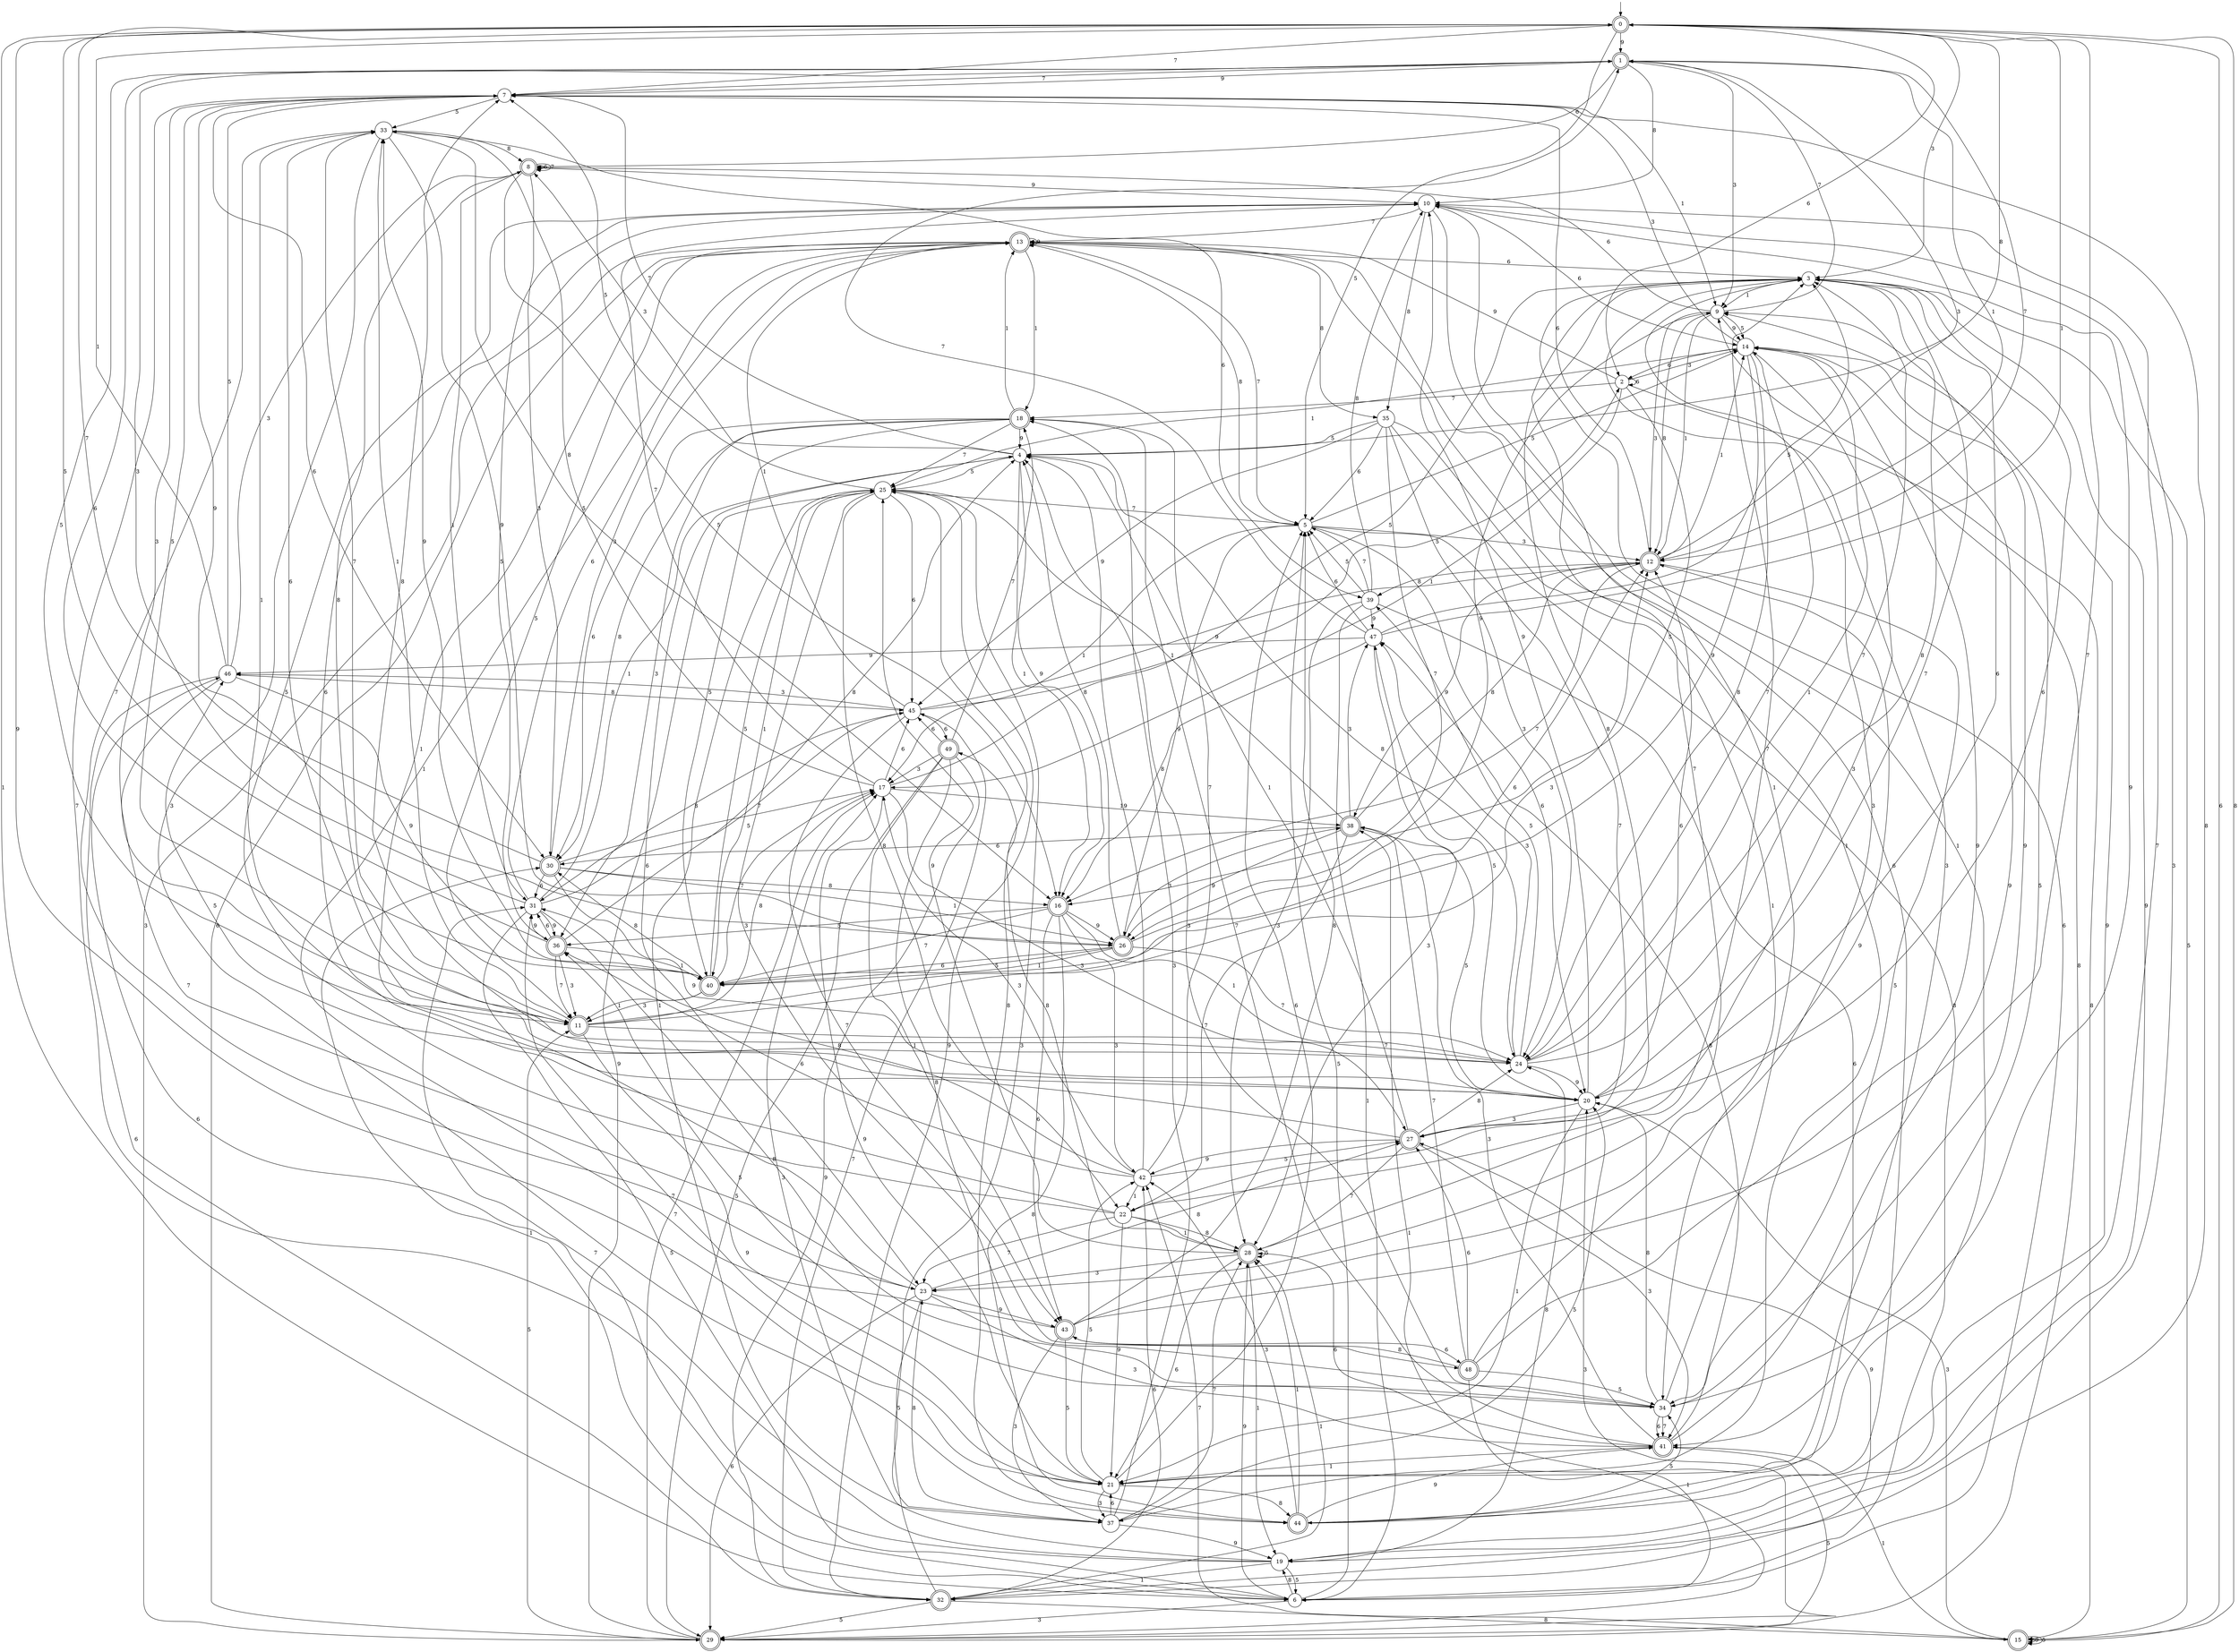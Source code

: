 digraph g {

	s0 [shape="doublecircle" label="0"];
	s1 [shape="doublecircle" label="1"];
	s2 [shape="circle" label="2"];
	s3 [shape="circle" label="3"];
	s4 [shape="circle" label="4"];
	s5 [shape="circle" label="5"];
	s6 [shape="circle" label="6"];
	s7 [shape="circle" label="7"];
	s8 [shape="doublecircle" label="8"];
	s9 [shape="circle" label="9"];
	s10 [shape="circle" label="10"];
	s11 [shape="doublecircle" label="11"];
	s12 [shape="doublecircle" label="12"];
	s13 [shape="doublecircle" label="13"];
	s14 [shape="circle" label="14"];
	s15 [shape="doublecircle" label="15"];
	s16 [shape="doublecircle" label="16"];
	s17 [shape="circle" label="17"];
	s18 [shape="doublecircle" label="18"];
	s19 [shape="circle" label="19"];
	s20 [shape="circle" label="20"];
	s21 [shape="circle" label="21"];
	s22 [shape="circle" label="22"];
	s23 [shape="circle" label="23"];
	s24 [shape="circle" label="24"];
	s25 [shape="circle" label="25"];
	s26 [shape="doublecircle" label="26"];
	s27 [shape="doublecircle" label="27"];
	s28 [shape="doublecircle" label="28"];
	s29 [shape="doublecircle" label="29"];
	s30 [shape="doublecircle" label="30"];
	s31 [shape="circle" label="31"];
	s32 [shape="doublecircle" label="32"];
	s33 [shape="circle" label="33"];
	s34 [shape="circle" label="34"];
	s35 [shape="circle" label="35"];
	s36 [shape="doublecircle" label="36"];
	s37 [shape="circle" label="37"];
	s38 [shape="doublecircle" label="38"];
	s39 [shape="circle" label="39"];
	s40 [shape="doublecircle" label="40"];
	s41 [shape="doublecircle" label="41"];
	s42 [shape="circle" label="42"];
	s43 [shape="doublecircle" label="43"];
	s44 [shape="doublecircle" label="44"];
	s45 [shape="circle" label="45"];
	s46 [shape="circle" label="46"];
	s47 [shape="circle" label="47"];
	s48 [shape="doublecircle" label="48"];
	s49 [shape="doublecircle" label="49"];
	s0 -> s1 [label="9"];
	s0 -> s2 [label="6"];
	s0 -> s3 [label="3"];
	s0 -> s4 [label="8"];
	s0 -> s5 [label="5"];
	s0 -> s6 [label="1"];
	s0 -> s7 [label="7"];
	s1 -> s7 [label="9"];
	s1 -> s8 [label="6"];
	s1 -> s9 [label="3"];
	s1 -> s10 [label="8"];
	s1 -> s11 [label="5"];
	s1 -> s12 [label="1"];
	s1 -> s12 [label="7"];
	s2 -> s13 [label="9"];
	s2 -> s2 [label="6"];
	s2 -> s14 [label="3"];
	s2 -> s15 [label="8"];
	s2 -> s16 [label="5"];
	s2 -> s17 [label="1"];
	s2 -> s18 [label="7"];
	s3 -> s19 [label="9"];
	s3 -> s20 [label="6"];
	s3 -> s21 [label="3"];
	s3 -> s22 [label="8"];
	s3 -> s15 [label="5"];
	s3 -> s9 [label="1"];
	s3 -> s23 [label="7"];
	s4 -> s16 [label="9"];
	s4 -> s23 [label="6"];
	s4 -> s8 [label="3"];
	s4 -> s24 [label="8"];
	s4 -> s25 [label="5"];
	s4 -> s16 [label="1"];
	s4 -> s7 [label="7"];
	s5 -> s26 [label="9"];
	s5 -> s20 [label="6"];
	s5 -> s12 [label="3"];
	s5 -> s13 [label="8"];
	s5 -> s14 [label="5"];
	s5 -> s17 [label="1"];
	s5 -> s27 [label="7"];
	s6 -> s28 [label="9"];
	s6 -> s3 [label="6"];
	s6 -> s29 [label="3"];
	s6 -> s19 [label="8"];
	s6 -> s5 [label="5"];
	s6 -> s30 [label="1"];
	s6 -> s31 [label="7"];
	s7 -> s26 [label="9"];
	s7 -> s30 [label="6"];
	s7 -> s11 [label="3"];
	s7 -> s32 [label="8"];
	s7 -> s33 [label="5"];
	s7 -> s9 [label="1"];
	s7 -> s1 [label="7"];
	s8 -> s10 [label="9"];
	s8 -> s8 [label="6"];
	s8 -> s30 [label="3"];
	s8 -> s24 [label="8"];
	s8 -> s16 [label="5"];
	s8 -> s31 [label="1"];
	s8 -> s8 [label="7"];
	s9 -> s14 [label="9"];
	s9 -> s8 [label="6"];
	s9 -> s12 [label="3"];
	s9 -> s12 [label="8"];
	s9 -> s14 [label="5"];
	s9 -> s12 [label="1"];
	s9 -> s1 [label="7"];
	s10 -> s34 [label="9"];
	s10 -> s14 [label="6"];
	s10 -> s19 [label="3"];
	s10 -> s35 [label="8"];
	s10 -> s36 [label="5"];
	s10 -> s37 [label="1"];
	s10 -> s13 [label="7"];
	s11 -> s21 [label="9"];
	s11 -> s12 [label="6"];
	s11 -> s12 [label="3"];
	s11 -> s17 [label="8"];
	s11 -> s7 [label="5"];
	s11 -> s33 [label="1"];
	s11 -> s24 [label="7"];
	s12 -> s38 [label="9"];
	s12 -> s7 [label="6"];
	s12 -> s1 [label="3"];
	s12 -> s39 [label="8"];
	s12 -> s34 [label="5"];
	s12 -> s14 [label="1"];
	s12 -> s16 [label="7"];
	s13 -> s13 [label="9"];
	s13 -> s3 [label="6"];
	s13 -> s29 [label="3"];
	s13 -> s35 [label="8"];
	s13 -> s11 [label="5"];
	s13 -> s18 [label="1"];
	s13 -> s5 [label="7"];
	s14 -> s40 [label="9"];
	s14 -> s2 [label="6"];
	s14 -> s7 [label="3"];
	s14 -> s24 [label="8"];
	s14 -> s41 [label="5"];
	s14 -> s25 [label="1"];
	s14 -> s24 [label="7"];
	s15 -> s15 [label="9"];
	s15 -> s0 [label="6"];
	s15 -> s20 [label="3"];
	s15 -> s0 [label="8"];
	s15 -> s15 [label="5"];
	s15 -> s41 [label="1"];
	s15 -> s42 [label="7"];
	s16 -> s26 [label="9"];
	s16 -> s43 [label="6"];
	s16 -> s42 [label="3"];
	s16 -> s44 [label="8"];
	s16 -> s36 [label="5"];
	s16 -> s24 [label="1"];
	s16 -> s40 [label="7"];
	s17 -> s21 [label="9"];
	s17 -> s45 [label="6"];
	s17 -> s27 [label="3"];
	s17 -> s33 [label="8"];
	s17 -> s3 [label="5"];
	s17 -> s38 [label="1"];
	s17 -> s10 [label="7"];
	s18 -> s4 [label="9"];
	s18 -> s30 [label="6"];
	s18 -> s36 [label="3"];
	s18 -> s30 [label="8"];
	s18 -> s40 [label="5"];
	s18 -> s13 [label="1"];
	s18 -> s25 [label="7"];
	s19 -> s9 [label="9"];
	s19 -> s46 [label="6"];
	s19 -> s17 [label="3"];
	s19 -> s24 [label="8"];
	s19 -> s6 [label="5"];
	s19 -> s32 [label="1"];
	s19 -> s7 [label="7"];
	s20 -> s10 [label="9"];
	s20 -> s12 [label="6"];
	s20 -> s27 [label="3"];
	s20 -> s7 [label="8"];
	s20 -> s47 [label="5"];
	s20 -> s21 [label="1"];
	s20 -> s3 [label="7"];
	s21 -> s0 [label="9"];
	s21 -> s5 [label="6"];
	s21 -> s37 [label="3"];
	s21 -> s44 [label="8"];
	s21 -> s42 [label="5"];
	s21 -> s13 [label="1"];
	s21 -> s31 [label="7"];
	s22 -> s21 [label="9"];
	s22 -> s10 [label="6"];
	s22 -> s14 [label="3"];
	s22 -> s28 [label="8"];
	s22 -> s10 [label="5"];
	s22 -> s28 [label="1"];
	s22 -> s23 [label="7"];
	s23 -> s43 [label="9"];
	s23 -> s29 [label="6"];
	s23 -> s41 [label="3"];
	s23 -> s27 [label="8"];
	s23 -> s37 [label="5"];
	s23 -> s13 [label="1"];
	s23 -> s33 [label="7"];
	s24 -> s20 [label="9"];
	s24 -> s33 [label="6"];
	s24 -> s47 [label="3"];
	s24 -> s3 [label="8"];
	s24 -> s39 [label="5"];
	s24 -> s14 [label="1"];
	s24 -> s3 [label="7"];
	s25 -> s32 [label="9"];
	s25 -> s45 [label="6"];
	s25 -> s48 [label="3"];
	s25 -> s22 [label="8"];
	s25 -> s7 [label="5"];
	s25 -> s40 [label="1"];
	s25 -> s5 [label="7"];
	s26 -> s9 [label="9"];
	s26 -> s40 [label="6"];
	s26 -> s38 [label="3"];
	s26 -> s4 [label="8"];
	s26 -> s40 [label="5"];
	s26 -> s40 [label="1"];
	s26 -> s24 [label="7"];
	s27 -> s42 [label="9"];
	s27 -> s3 [label="6"];
	s27 -> s41 [label="3"];
	s27 -> s24 [label="8"];
	s27 -> s46 [label="5"];
	s27 -> s4 [label="1"];
	s27 -> s28 [label="7"];
	s28 -> s25 [label="9"];
	s28 -> s21 [label="6"];
	s28 -> s23 [label="3"];
	s28 -> s49 [label="8"];
	s28 -> s28 [label="5"];
	s28 -> s19 [label="1"];
	s28 -> s3 [label="7"];
	s29 -> s25 [label="9"];
	s29 -> s13 [label="6"];
	s29 -> s20 [label="3"];
	s29 -> s9 [label="8"];
	s29 -> s11 [label="5"];
	s29 -> s38 [label="1"];
	s29 -> s17 [label="7"];
	s30 -> s20 [label="9"];
	s30 -> s31 [label="6"];
	s30 -> s13 [label="3"];
	s30 -> s16 [label="8"];
	s30 -> s17 [label="5"];
	s30 -> s26 [label="1"];
	s30 -> s0 [label="7"];
	s31 -> s36 [label="9"];
	s31 -> s13 [label="6"];
	s31 -> s1 [label="3"];
	s31 -> s34 [label="8"];
	s31 -> s6 [label="5"];
	s31 -> s4 [label="1"];
	s31 -> s45 [label="7"];
	s32 -> s27 [label="9"];
	s32 -> s42 [label="6"];
	s32 -> s25 [label="3"];
	s32 -> s15 [label="8"];
	s32 -> s29 [label="5"];
	s32 -> s28 [label="1"];
	s32 -> s45 [label="7"];
	s33 -> s26 [label="9"];
	s33 -> s39 [label="6"];
	s33 -> s44 [label="3"];
	s33 -> s8 [label="8"];
	s33 -> s16 [label="5"];
	s33 -> s20 [label="1"];
	s33 -> s11 [label="7"];
	s34 -> s9 [label="9"];
	s34 -> s41 [label="6"];
	s34 -> s4 [label="3"];
	s34 -> s20 [label="8"];
	s34 -> s36 [label="5"];
	s34 -> s10 [label="1"];
	s34 -> s41 [label="7"];
	s35 -> s45 [label="9"];
	s35 -> s5 [label="6"];
	s35 -> s24 [label="3"];
	s35 -> s6 [label="8"];
	s35 -> s4 [label="5"];
	s35 -> s34 [label="1"];
	s35 -> s26 [label="7"];
	s36 -> s31 [label="9"];
	s36 -> s31 [label="6"];
	s36 -> s11 [label="3"];
	s36 -> s4 [label="8"];
	s36 -> s0 [label="5"];
	s36 -> s40 [label="1"];
	s36 -> s11 [label="7"];
	s37 -> s19 [label="9"];
	s37 -> s21 [label="6"];
	s37 -> s18 [label="3"];
	s37 -> s23 [label="8"];
	s37 -> s20 [label="5"];
	s37 -> s25 [label="1"];
	s37 -> s28 [label="7"];
	s38 -> s26 [label="9"];
	s38 -> s30 [label="6"];
	s38 -> s47 [label="3"];
	s38 -> s12 [label="8"];
	s38 -> s20 [label="5"];
	s38 -> s25 [label="1"];
	s38 -> s22 [label="7"];
	s39 -> s47 [label="9"];
	s39 -> s44 [label="6"];
	s39 -> s28 [label="3"];
	s39 -> s10 [label="8"];
	s39 -> s5 [label="5"];
	s39 -> s6 [label="1"];
	s39 -> s5 [label="7"];
	s40 -> s33 [label="9"];
	s40 -> s1 [label="6"];
	s40 -> s11 [label="3"];
	s40 -> s30 [label="8"];
	s40 -> s25 [label="5"];
	s40 -> s11 [label="1"];
	s40 -> s17 [label="7"];
	s41 -> s14 [label="9"];
	s41 -> s28 [label="6"];
	s41 -> s38 [label="3"];
	s41 -> s47 [label="8"];
	s41 -> s29 [label="5"];
	s41 -> s21 [label="1"];
	s41 -> s18 [label="7"];
	s42 -> s4 [label="9"];
	s42 -> s36 [label="6"];
	s42 -> s17 [label="3"];
	s42 -> s31 [label="8"];
	s42 -> s27 [label="5"];
	s42 -> s22 [label="1"];
	s42 -> s18 [label="7"];
	s43 -> s12 [label="9"];
	s43 -> s48 [label="6"];
	s43 -> s37 [label="3"];
	s43 -> s5 [label="8"];
	s43 -> s21 [label="5"];
	s43 -> s13 [label="1"];
	s43 -> s0 [label="7"];
	s44 -> s41 [label="9"];
	s44 -> s13 [label="6"];
	s44 -> s42 [label="3"];
	s44 -> s25 [label="8"];
	s44 -> s34 [label="5"];
	s44 -> s28 [label="1"];
	s44 -> s10 [label="7"];
	s45 -> s12 [label="9"];
	s45 -> s49 [label="6"];
	s45 -> s46 [label="3"];
	s45 -> s31 [label="8"];
	s45 -> s2 [label="5"];
	s45 -> s13 [label="1"];
	s45 -> s43 [label="7"];
	s46 -> s40 [label="9"];
	s46 -> s32 [label="6"];
	s46 -> s8 [label="3"];
	s46 -> s45 [label="8"];
	s46 -> s7 [label="5"];
	s46 -> s0 [label="1"];
	s46 -> s23 [label="7"];
	s47 -> s46 [label="9"];
	s47 -> s5 [label="6"];
	s47 -> s28 [label="3"];
	s47 -> s16 [label="8"];
	s47 -> s3 [label="5"];
	s47 -> s0 [label="1"];
	s47 -> s1 [label="7"];
	s48 -> s14 [label="9"];
	s48 -> s27 [label="6"];
	s48 -> s3 [label="3"];
	s48 -> s43 [label="8"];
	s48 -> s34 [label="5"];
	s48 -> s6 [label="1"];
	s48 -> s38 [label="7"];
	s49 -> s32 [label="9"];
	s49 -> s45 [label="6"];
	s49 -> s17 [label="3"];
	s49 -> s34 [label="8"];
	s49 -> s29 [label="5"];
	s49 -> s43 [label="1"];
	s49 -> s18 [label="7"];

__start0 [label="" shape="none" width="0" height="0"];
__start0 -> s0;

}
